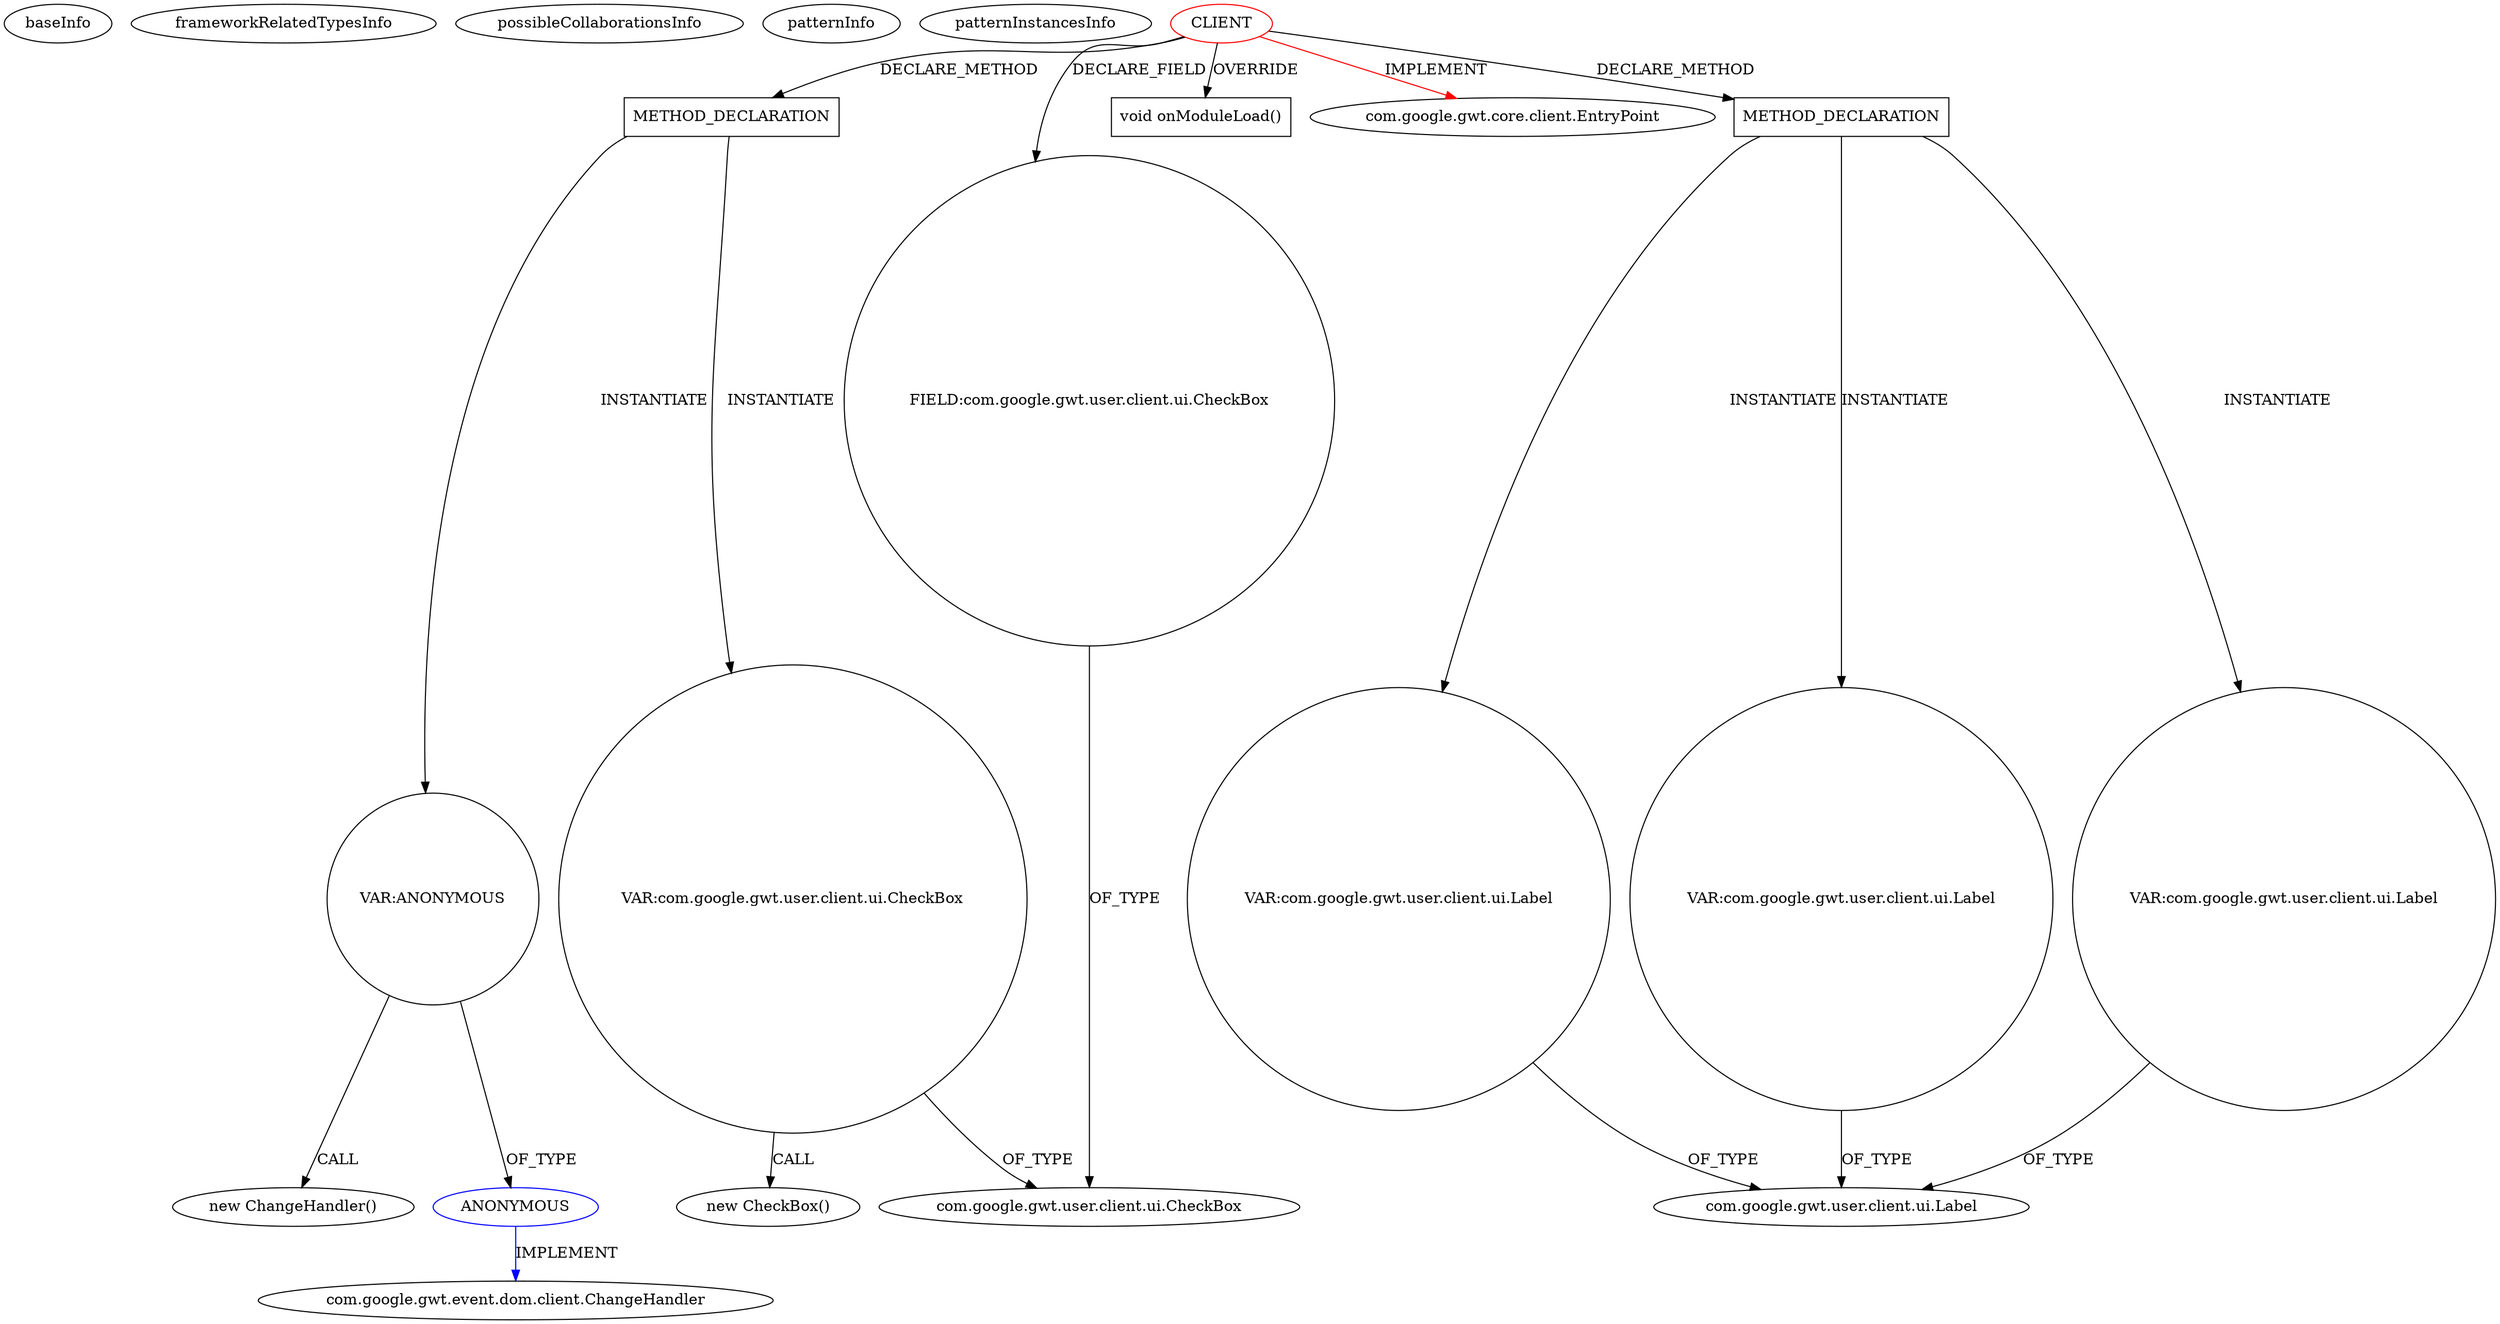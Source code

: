digraph {
baseInfo[graphId=1021,category="pattern",isAnonymous=false,possibleRelation=true]
frameworkRelatedTypesInfo[0="com.google.gwt.core.client.EntryPoint"]
possibleCollaborationsInfo[0="1021~INSTANTIATION-CLIENT_METHOD_DECLARATION-~com.google.gwt.core.client.EntryPoint ~com.google.gwt.event.dom.client.ChangeHandler ~false~true"]
patternInfo[frequency=2.0,patternRootClient=0]
patternInstancesInfo[0="spydon-esiade~/spydon-esiade/esiade-master/src/net/esiade/client/Esiade.java~Esiade~4504",1="DeannaSurma-Census~/DeannaSurma-Census/Census-master/src/com/cs4302/census/client/Census.java~Census~109"]
353[label="new ChangeHandler()",vertexType="CONSTRUCTOR_CALL",isFrameworkType=false]
354[label="VAR:ANONYMOUS",vertexType="VARIABLE_EXPRESION",isFrameworkType=false,shape=circle]
355[label="ANONYMOUS",vertexType="REFERENCE_ANONYMOUS_DECLARATION",isFrameworkType=false,color=blue]
356[label="com.google.gwt.event.dom.client.ChangeHandler",vertexType="FRAMEWORK_INTERFACE_TYPE",isFrameworkType=false]
178[label="METHOD_DECLARATION",vertexType="CLIENT_METHOD_DECLARATION",isFrameworkType=false,shape=box]
0[label="CLIENT",vertexType="ROOT_CLIENT_CLASS_DECLARATION",isFrameworkType=false,color=red]
4[label="FIELD:com.google.gwt.user.client.ui.CheckBox",vertexType="FIELD_DECLARATION",isFrameworkType=false,shape=circle]
64[label="void onModuleLoad()",vertexType="OVERRIDING_METHOD_DECLARATION",isFrameworkType=false,shape=box]
3[label="com.google.gwt.user.client.ui.CheckBox",vertexType="FRAMEWORK_CLASS_TYPE",isFrameworkType=false]
1[label="com.google.gwt.core.client.EntryPoint",vertexType="FRAMEWORK_INTERFACE_TYPE",isFrameworkType=false]
442[label="VAR:com.google.gwt.user.client.ui.CheckBox",vertexType="VARIABLE_EXPRESION",isFrameworkType=false,shape=circle]
441[label="new CheckBox()",vertexType="CONSTRUCTOR_CALL",isFrameworkType=false]
444[label="METHOD_DECLARATION",vertexType="CLIENT_METHOD_DECLARATION",isFrameworkType=false,shape=box]
608[label="VAR:com.google.gwt.user.client.ui.Label",vertexType="VARIABLE_EXPRESION",isFrameworkType=false,shape=circle]
453[label="com.google.gwt.user.client.ui.Label",vertexType="FRAMEWORK_CLASS_TYPE",isFrameworkType=false]
452[label="VAR:com.google.gwt.user.client.ui.Label",vertexType="VARIABLE_EXPRESION",isFrameworkType=false,shape=circle]
717[label="VAR:com.google.gwt.user.client.ui.Label",vertexType="VARIABLE_EXPRESION",isFrameworkType=false,shape=circle]
178->354[label="INSTANTIATE"]
444->452[label="INSTANTIATE"]
452->453[label="OF_TYPE"]
442->3[label="OF_TYPE"]
608->453[label="OF_TYPE"]
178->442[label="INSTANTIATE"]
4->3[label="OF_TYPE"]
0->1[label="IMPLEMENT",color=red]
0->4[label="DECLARE_FIELD"]
444->717[label="INSTANTIATE"]
354->355[label="OF_TYPE"]
355->356[label="IMPLEMENT",color=blue]
0->178[label="DECLARE_METHOD"]
0->64[label="OVERRIDE"]
444->608[label="INSTANTIATE"]
717->453[label="OF_TYPE"]
442->441[label="CALL"]
0->444[label="DECLARE_METHOD"]
354->353[label="CALL"]
}

